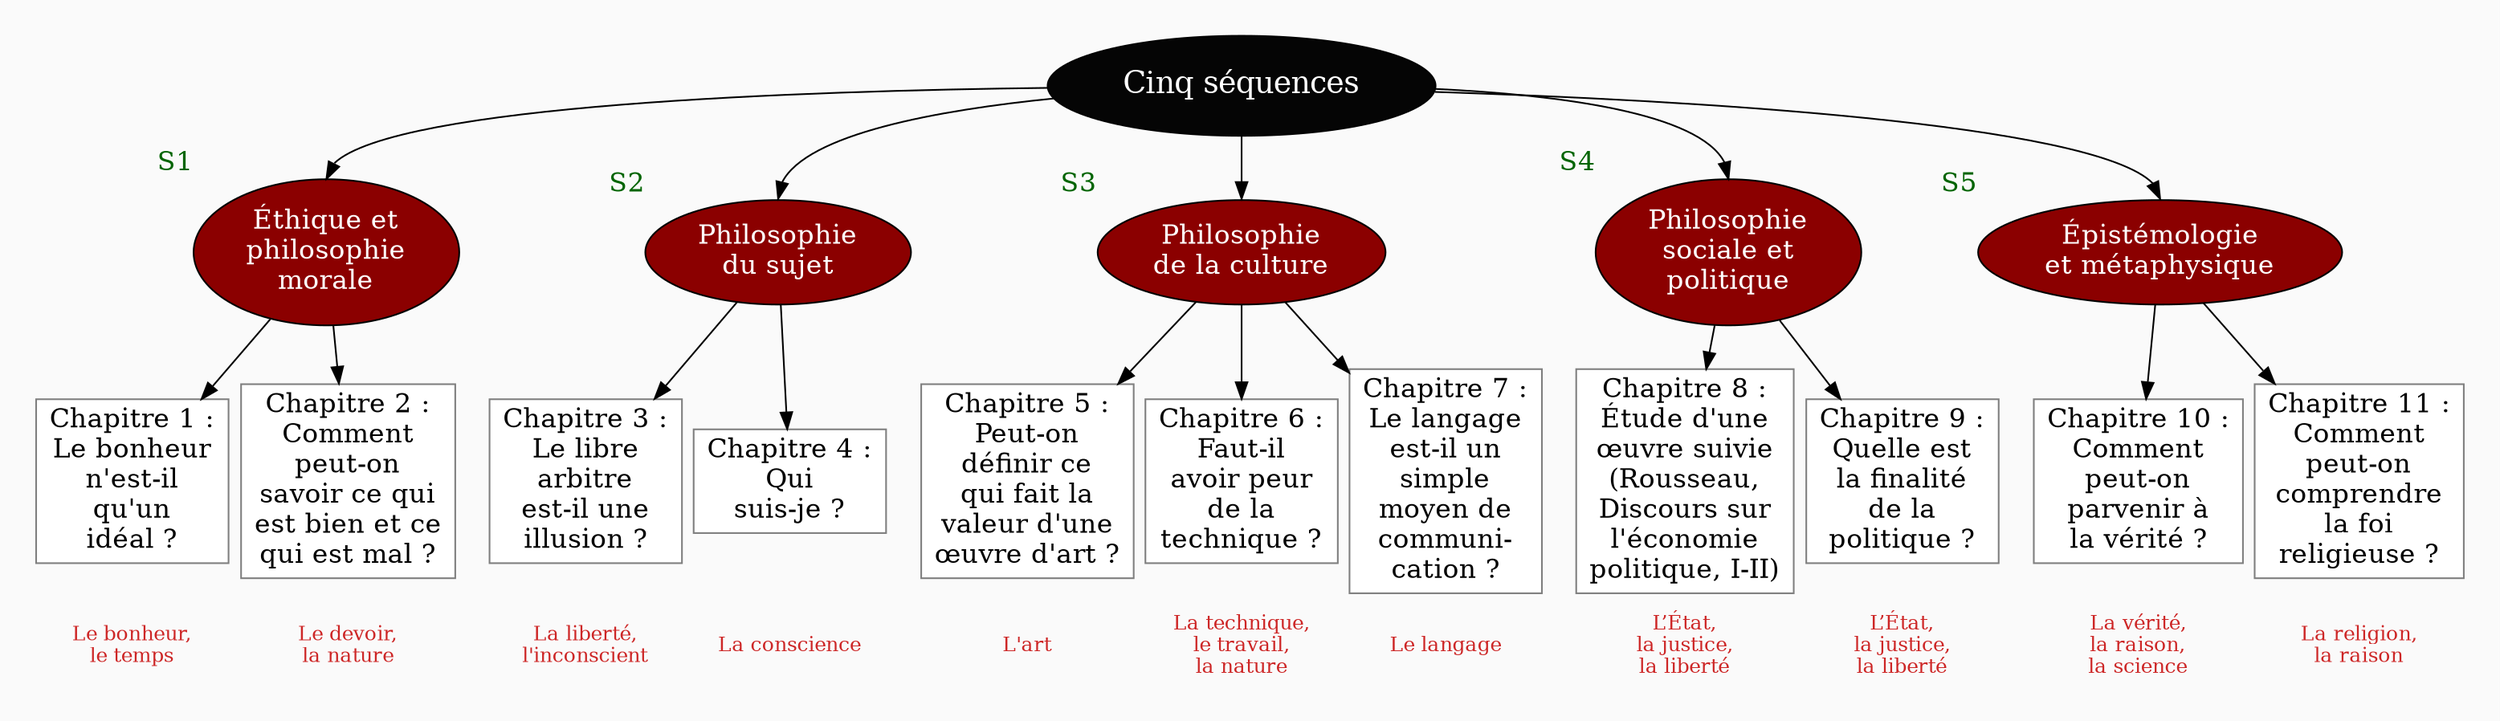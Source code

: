 digraph G {
// Template : diagram
// Usage : 
//rankdir=LR
splines=true
//splines=curved
bgcolor=grey98
pad=0.3
style=filled
edge[minlen=3]
node[style=filled, fontcolor=white]
ranksep=0.1
nodesep=0.1

// NIVEAU 1
node[fillcolor=grey2, fontsize=18]
a1[label="Cinq séquences", margin=0.15]

// NIVEAU 2
node[fontsize=14, shape=rect, fillcolor=grey98, fontcolor=darkgreen, color=darkgreen, style="filled, rounded"]


node[fontcolor=black, fontsize=16]
// NIVEAU 3 (sans intermédiaire)
node [shape=box, fillcolor=white, color=grey50]
// c1[label=""]



// INTERMÉDIAIRE AVANT NIVEAU 3
node[fillcolor=red4, shape=oval, fontcolor=white, color=black, style="filled"]
// [arrowhead=none]
// bc1[label=""]
a1->{b1,b2,b3,b4,b5}[headport=n]
b1[label="Éthique et
philosophie
morale",xlabel=<<font color="darkgreen">S1</font>>]    
b2[label="Philosophie
du sujet",xlabel=<<font color="darkgreen">S2</font>>]
b3[label="Philosophie
de la culture",xlabel=<<font color="darkgreen">S3</font>>]
b4[label="Philosophie
sociale et
politique",xlabel=<<font color="darkgreen">S4</font>>]
b5[label="Épistémologie
et métaphysique",xlabel=<<font color="darkgreen">S5</font>>]




{rank=same;b1->b2->b3[style=invis, minlen=16]}
{rank=same;b3->b4[style=invis, minlen=18]}
{rank=same;b4->b5[style=invis, minlen=10]}

// NIVEAU 3 (avec intermédiaire)
node[fillcolor=white, shape=box, color=grey50, fontcolor=black]
// c1[label=""]
b1->{c1,c2}
c1[label="Chapitre 1 :
Le bonheur
n'est-il
qu'un
idéal ?"]
c2[label="Chapitre 2 :
Comment
peut-on
savoir ce qui
est bien et ce
qui est mal ?"]

b2->{c3,c4}
c3[label="Chapitre 3 :
Le libre
arbitre
est-il une
illusion ?"]
c4[label="Chapitre 4 :
Qui
suis-je ?"]

b3->{c5,c6,c7}
c5[label="Chapitre 5 :
Peut-on
définir ce
qui fait la
valeur d'une
œuvre d'art ?"]
c6[label="Chapitre 6 :
Faut-il
avoir peur
de la
technique ?"]
c7[label="Chapitre 7 :
Le langage
est-il un
simple
moyen de
communi-
cation ?"]

b4->{c8,c9}
c8[label="Chapitre 8 :
Étude d'une
œuvre suivie
(Rousseau,
Discours sur
l'économie
politique, I-II)"]
c9[label="Chapitre 9 :
Quelle est
la finalité
de la
politique ?"]

b5->{c10,c11}
c10[label="Chapitre 10 :
Comment
peut-on
parvenir à
la vérité ?"]
c11[label="Chapitre 11 :
Comment
peut-on
comprendre
la foi
religieuse ?"]

{rank=same;c2->c3[style=invis, minlen=3]}
{rank=same;c4->c5[style=invis, minlen=3]}
{rank=same;c7->c8[style=invis, minlen=3]}
{rank=same;c9->c10[style=invis, minlen=3]}

// NIVEAU 4
node[style="filled,rounded", fillcolor=white, shape=box, color=grey50]
// d1[label=""]


// ÉTIQUETTES EN ROUGE
node[shape=plaintext, fontcolor=firebrick3, fillcolor=grey98, fontsize=12]
// e1[label=< <B>= Titre</B><BR /><BR />Contenu<BR /> >]
// e1[label=""]
// ->e1[minlen=1, style=invis]

e1[label="Le bonheur,
le temps"]
e2[label="Le devoir,
la nature"]
e3[label="La liberté,
l'inconscient"]
e4[label="La conscience"]
e5[label="L'art"]
e6[label="La technique,
le travail,
la nature"]
e7[label="Le langage"]
e8[label="L’État,
la justice,
la liberté"]
e9[label="L’État,
la justice,
la liberté"]
e10[label="La vérité,
la raison,
la science"]
e11[label="La religion,
la raison"]

c1->e1[minlen=1, style=invis]
c2->e2[minlen=1, style=invis]
c3->e3[minlen=1, style=invis]
c4->e4[minlen=1, style=invis]
c5->e5[minlen=1, style=invis]
c6->e6[minlen=1, style=invis]
c7->e7[minlen=1, style=invis]
c8->e8[minlen=1, style=invis]
c9->e9[minlen=1, style=invis]
c10->e10[minlen=1, style=invis]
c11->e11[minlen=1, style=invis]


// REMARQUES EN BLEU
node[color=blue, shape=box, margin=0.07, fontcolor=black, fontsize=12, style="dashed", penwidth=0.6]
edge[color=blue, arrowhead="none", xlabel="", style="dashed", penwidth=0.6]
// r1[label=""]
// {rank=same;->r1}
// {rank=same;r1->[dir=back]}

}
